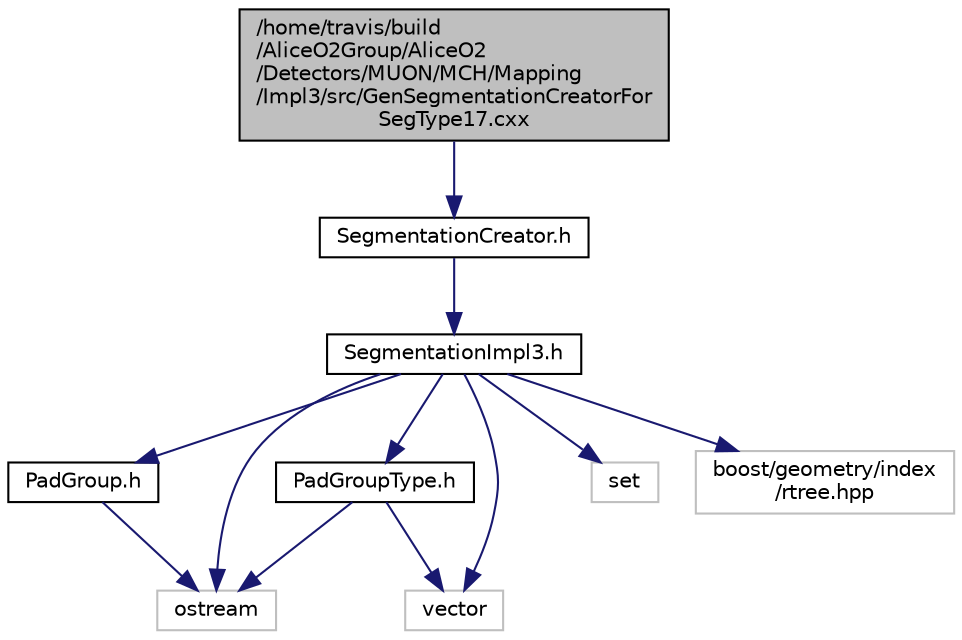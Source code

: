 digraph "/home/travis/build/AliceO2Group/AliceO2/Detectors/MUON/MCH/Mapping/Impl3/src/GenSegmentationCreatorForSegType17.cxx"
{
 // INTERACTIVE_SVG=YES
  bgcolor="transparent";
  edge [fontname="Helvetica",fontsize="10",labelfontname="Helvetica",labelfontsize="10"];
  node [fontname="Helvetica",fontsize="10",shape=record];
  Node1 [label="/home/travis/build\l/AliceO2Group/AliceO2\l/Detectors/MUON/MCH/Mapping\l/Impl3/src/GenSegmentationCreatorFor\lSegType17.cxx",height=0.2,width=0.4,color="black", fillcolor="grey75", style="filled" fontcolor="black"];
  Node1 -> Node2 [color="midnightblue",fontsize="10",style="solid",fontname="Helvetica"];
  Node2 [label="SegmentationCreator.h",height=0.2,width=0.4,color="black",URL="$de/d27/SegmentationCreator_8h.html"];
  Node2 -> Node3 [color="midnightblue",fontsize="10",style="solid",fontname="Helvetica"];
  Node3 [label="SegmentationImpl3.h",height=0.2,width=0.4,color="black",URL="$d2/d89/SegmentationImpl3_8h.html"];
  Node3 -> Node4 [color="midnightblue",fontsize="10",style="solid",fontname="Helvetica"];
  Node4 [label="PadGroup.h",height=0.2,width=0.4,color="black",URL="$dc/d0f/PadGroup_8h.html"];
  Node4 -> Node5 [color="midnightblue",fontsize="10",style="solid",fontname="Helvetica"];
  Node5 [label="ostream",height=0.2,width=0.4,color="grey75"];
  Node3 -> Node6 [color="midnightblue",fontsize="10",style="solid",fontname="Helvetica"];
  Node6 [label="PadGroupType.h",height=0.2,width=0.4,color="black",URL="$dd/d31/PadGroupType_8h.html"];
  Node6 -> Node7 [color="midnightblue",fontsize="10",style="solid",fontname="Helvetica"];
  Node7 [label="vector",height=0.2,width=0.4,color="grey75"];
  Node6 -> Node5 [color="midnightblue",fontsize="10",style="solid",fontname="Helvetica"];
  Node3 -> Node7 [color="midnightblue",fontsize="10",style="solid",fontname="Helvetica"];
  Node3 -> Node8 [color="midnightblue",fontsize="10",style="solid",fontname="Helvetica"];
  Node8 [label="set",height=0.2,width=0.4,color="grey75"];
  Node3 -> Node5 [color="midnightblue",fontsize="10",style="solid",fontname="Helvetica"];
  Node3 -> Node9 [color="midnightblue",fontsize="10",style="solid",fontname="Helvetica"];
  Node9 [label="boost/geometry/index\l/rtree.hpp",height=0.2,width=0.4,color="grey75"];
}
